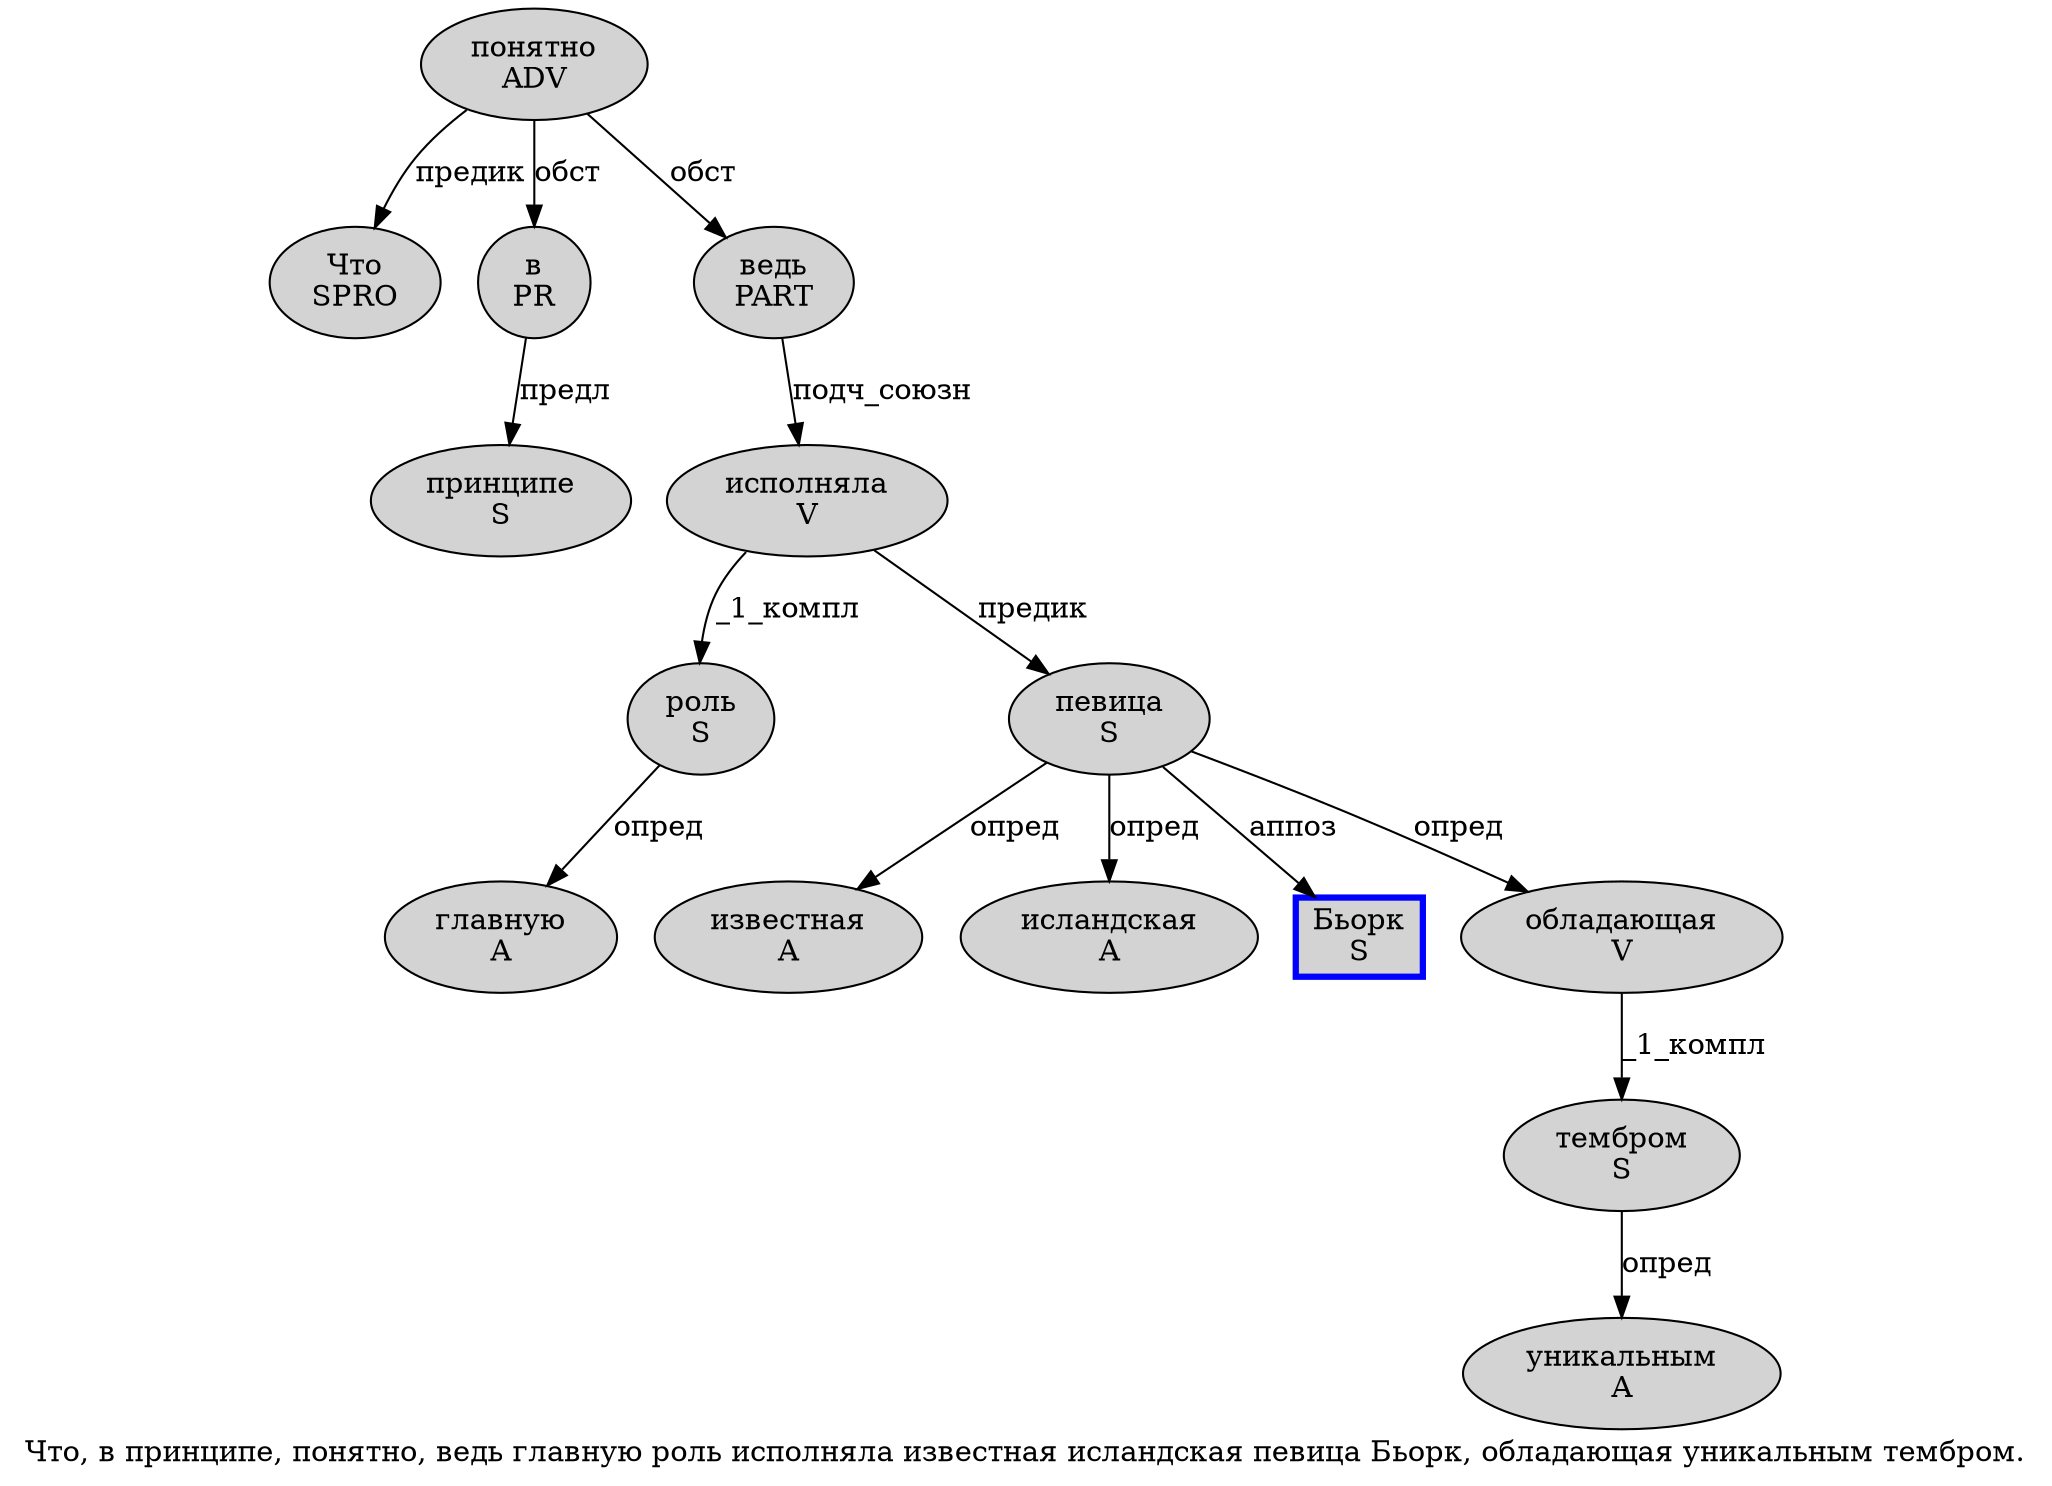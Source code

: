 digraph SENTENCE_1246 {
	graph [label="Что, в принципе, понятно, ведь главную роль исполняла известная исландская певица Бьорк, обладающая уникальным тембром."]
	node [style=filled]
		0 [label="Что
SPRO" color="" fillcolor=lightgray penwidth=1 shape=ellipse]
		2 [label="в
PR" color="" fillcolor=lightgray penwidth=1 shape=ellipse]
		3 [label="принципе
S" color="" fillcolor=lightgray penwidth=1 shape=ellipse]
		5 [label="понятно
ADV" color="" fillcolor=lightgray penwidth=1 shape=ellipse]
		7 [label="ведь
PART" color="" fillcolor=lightgray penwidth=1 shape=ellipse]
		8 [label="главную
A" color="" fillcolor=lightgray penwidth=1 shape=ellipse]
		9 [label="роль
S" color="" fillcolor=lightgray penwidth=1 shape=ellipse]
		10 [label="исполняла
V" color="" fillcolor=lightgray penwidth=1 shape=ellipse]
		11 [label="известная
A" color="" fillcolor=lightgray penwidth=1 shape=ellipse]
		12 [label="исландская
A" color="" fillcolor=lightgray penwidth=1 shape=ellipse]
		13 [label="певица
S" color="" fillcolor=lightgray penwidth=1 shape=ellipse]
		14 [label="Бьорк
S" color=blue fillcolor=lightgray penwidth=3 shape=box]
		16 [label="обладающая
V" color="" fillcolor=lightgray penwidth=1 shape=ellipse]
		17 [label="уникальным
A" color="" fillcolor=lightgray penwidth=1 shape=ellipse]
		18 [label="тембром
S" color="" fillcolor=lightgray penwidth=1 shape=ellipse]
			9 -> 8 [label="опред"]
			10 -> 9 [label="_1_компл"]
			10 -> 13 [label="предик"]
			16 -> 18 [label="_1_компл"]
			7 -> 10 [label="подч_союзн"]
			5 -> 0 [label="предик"]
			5 -> 2 [label="обст"]
			5 -> 7 [label="обст"]
			2 -> 3 [label="предл"]
			13 -> 11 [label="опред"]
			13 -> 12 [label="опред"]
			13 -> 14 [label="аппоз"]
			13 -> 16 [label="опред"]
			18 -> 17 [label="опред"]
}
